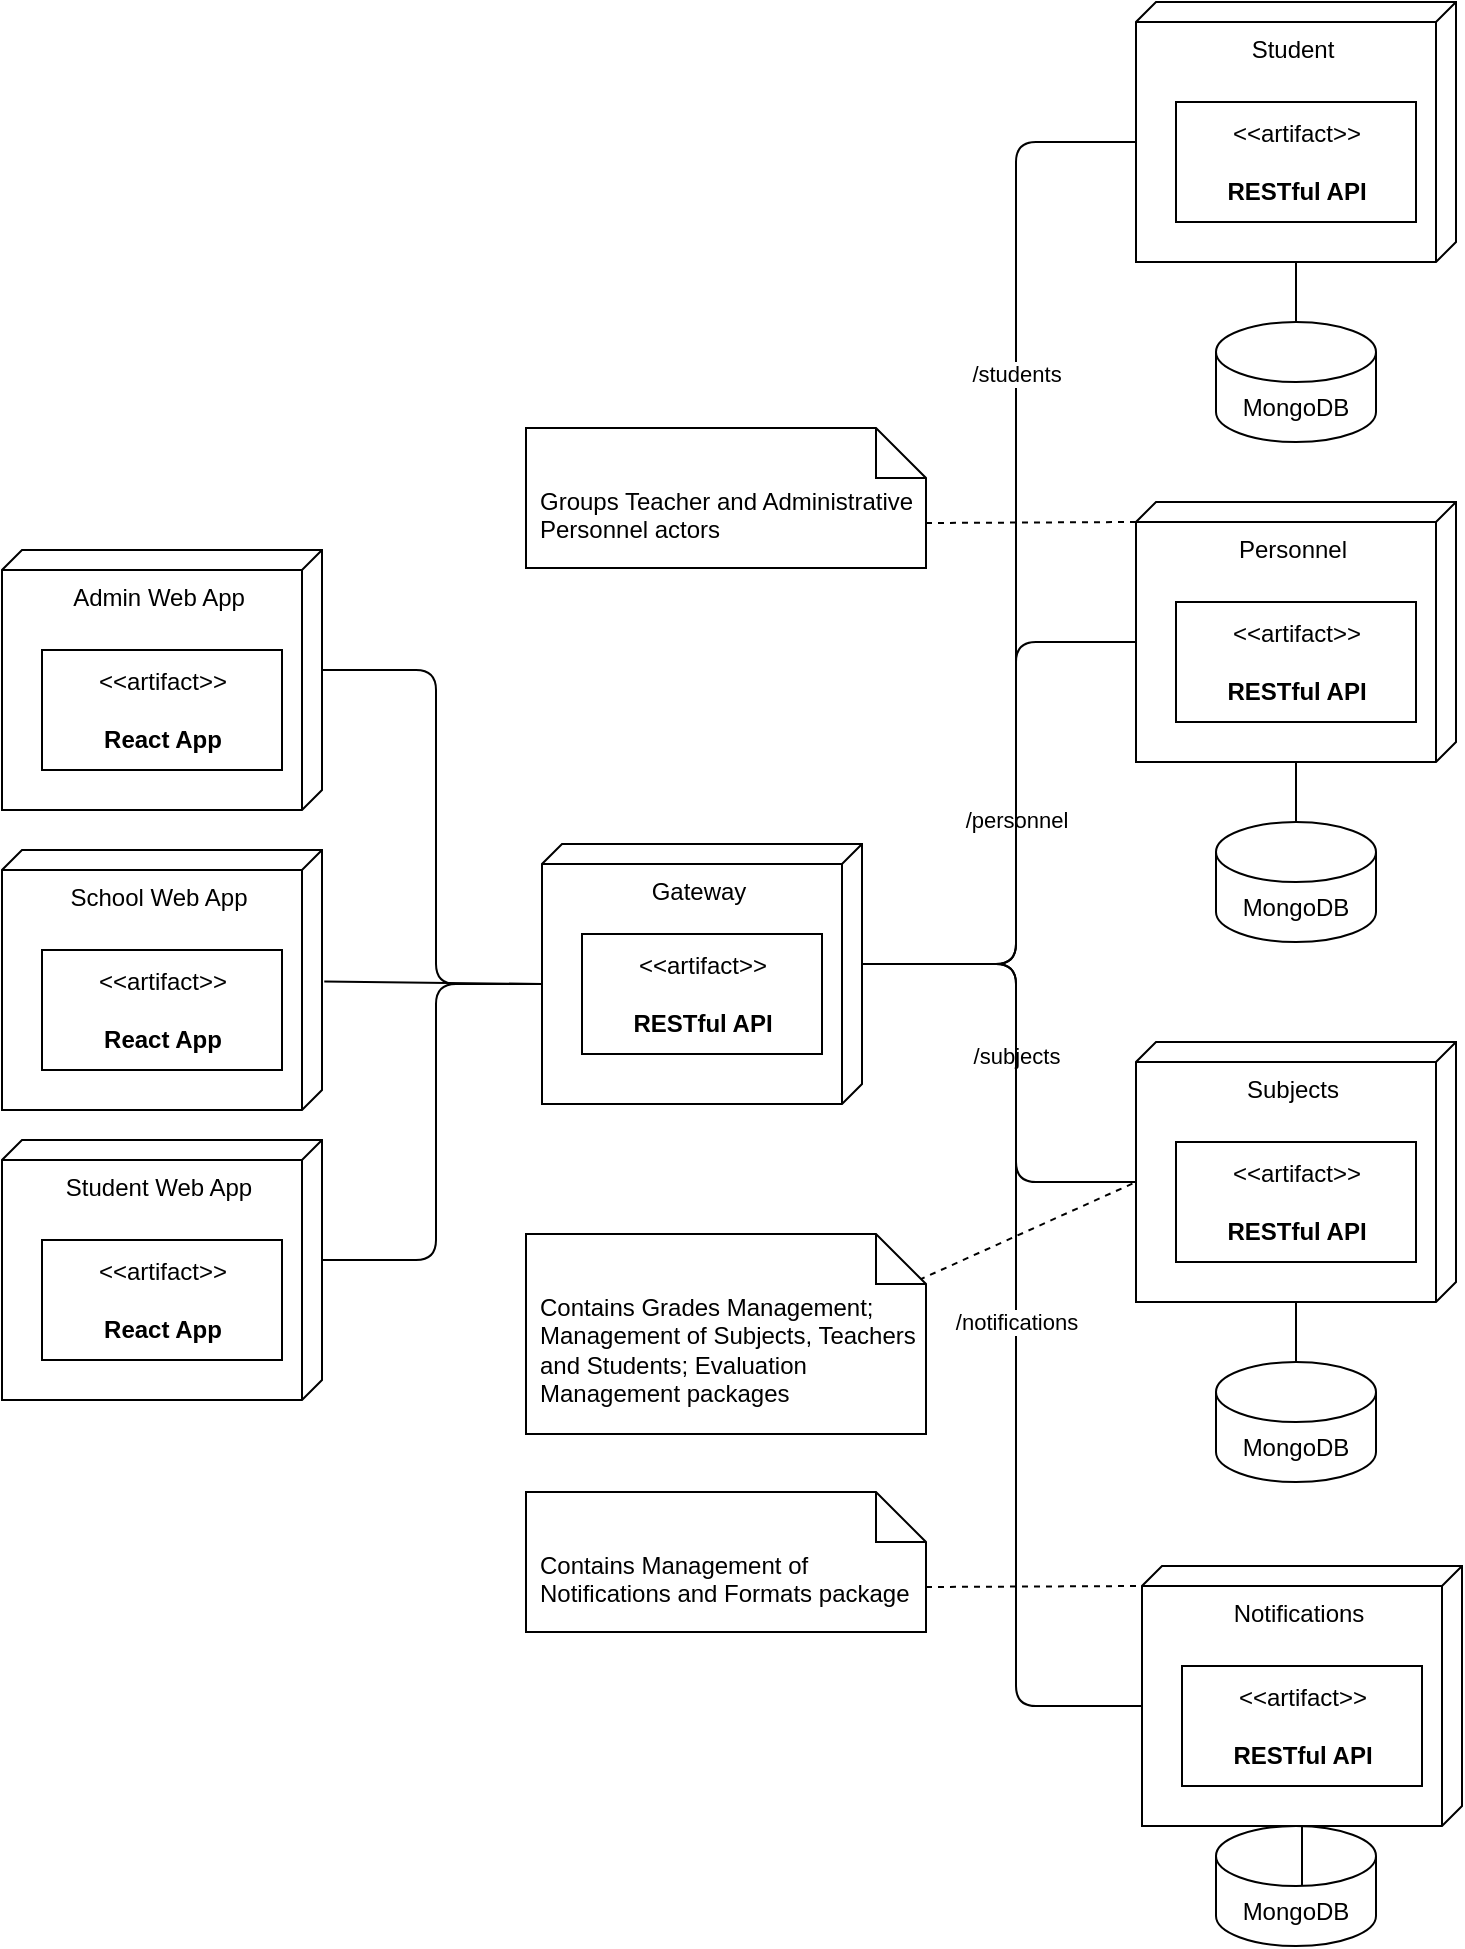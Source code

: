 <mxfile>
    <diagram id="LMq2UV9fvD7WIYkg8hmm" name="Deployment Diagram">
        <mxGraphModel dx="997" dy="607" grid="1" gridSize="10" guides="1" tooltips="1" connect="1" arrows="1" fold="1" page="1" pageScale="1" pageWidth="850" pageHeight="1100" math="0" shadow="0">
            <root>
                <mxCell id="0"/>
                <mxCell id="1" parent="0"/>
                <mxCell id="64" value="" style="group" parent="1" vertex="1" connectable="0">
                    <mxGeometry x="630" y="64" width="160" height="220" as="geometry"/>
                </mxCell>
                <mxCell id="20" value="" style="group" parent="64" vertex="1" connectable="0">
                    <mxGeometry width="160" height="130" as="geometry"/>
                </mxCell>
                <mxCell id="9" value="Student" style="verticalAlign=top;align=center;shape=cube;size=10;direction=south;fontStyle=0;html=1;boundedLbl=1;spacingLeft=5;container=0;" parent="20" vertex="1">
                    <mxGeometry width="160" height="130" as="geometry"/>
                </mxCell>
                <mxCell id="17" value="&amp;lt;&amp;lt;artifact&amp;gt;&amp;gt;&lt;br&gt;&lt;br&gt;&lt;b&gt;RESTful API&lt;/b&gt;" style="html=1;align=center;verticalAlign=middle;dashed=0;fontSize=12;" parent="20" vertex="1">
                    <mxGeometry x="20" y="50" width="120" height="60" as="geometry"/>
                </mxCell>
                <mxCell id="53" value="MongoDB" style="shape=cylinder3;whiteSpace=wrap;html=1;boundedLbl=1;backgroundOutline=1;size=15;fontSize=12;" parent="64" vertex="1">
                    <mxGeometry x="40" y="160" width="80" height="60" as="geometry"/>
                </mxCell>
                <mxCell id="61" value="" style="edgeStyle=none;html=1;fontSize=12;endArrow=none;endFill=0;" parent="64" source="9" target="53" edge="1">
                    <mxGeometry relative="1" as="geometry"/>
                </mxCell>
                <mxCell id="65" value="" style="group" parent="1" vertex="1" connectable="0">
                    <mxGeometry x="630" y="314" width="160" height="220" as="geometry"/>
                </mxCell>
                <mxCell id="66" value="" style="group" parent="65" vertex="1" connectable="0">
                    <mxGeometry width="160" height="130" as="geometry"/>
                </mxCell>
                <mxCell id="67" value="Personnel" style="verticalAlign=top;align=center;shape=cube;size=10;direction=south;fontStyle=0;html=1;boundedLbl=1;spacingLeft=5;container=0;" parent="66" vertex="1">
                    <mxGeometry width="160" height="130" as="geometry"/>
                </mxCell>
                <mxCell id="68" value="&amp;lt;&amp;lt;artifact&amp;gt;&amp;gt;&lt;br&gt;&lt;br&gt;&lt;b&gt;RESTful API&lt;/b&gt;" style="html=1;align=center;verticalAlign=middle;dashed=0;fontSize=12;" parent="66" vertex="1">
                    <mxGeometry x="20" y="50" width="120" height="60" as="geometry"/>
                </mxCell>
                <mxCell id="69" value="MongoDB" style="shape=cylinder3;whiteSpace=wrap;html=1;boundedLbl=1;backgroundOutline=1;size=15;fontSize=12;" parent="65" vertex="1">
                    <mxGeometry x="40" y="160" width="80" height="60" as="geometry"/>
                </mxCell>
                <mxCell id="70" value="" style="edgeStyle=none;html=1;fontSize=12;endArrow=none;endFill=0;" parent="65" source="67" target="69" edge="1">
                    <mxGeometry relative="1" as="geometry"/>
                </mxCell>
                <mxCell id="71" value="" style="group" parent="1" vertex="1" connectable="0">
                    <mxGeometry x="630" y="584" width="160" height="220" as="geometry"/>
                </mxCell>
                <mxCell id="72" value="" style="group" parent="71" vertex="1" connectable="0">
                    <mxGeometry width="160" height="130" as="geometry"/>
                </mxCell>
                <mxCell id="73" value="Subjects" style="verticalAlign=top;align=center;shape=cube;size=10;direction=south;fontStyle=0;html=1;boundedLbl=1;spacingLeft=5;container=0;" parent="72" vertex="1">
                    <mxGeometry width="160" height="130" as="geometry"/>
                </mxCell>
                <mxCell id="74" value="&amp;lt;&amp;lt;artifact&amp;gt;&amp;gt;&lt;br&gt;&lt;br&gt;&lt;b&gt;RESTful API&lt;/b&gt;" style="html=1;align=center;verticalAlign=middle;dashed=0;fontSize=12;" parent="72" vertex="1">
                    <mxGeometry x="20" y="50" width="120" height="60" as="geometry"/>
                </mxCell>
                <mxCell id="75" value="MongoDB" style="shape=cylinder3;whiteSpace=wrap;html=1;boundedLbl=1;backgroundOutline=1;size=15;fontSize=12;" parent="71" vertex="1">
                    <mxGeometry x="40" y="160" width="80" height="60" as="geometry"/>
                </mxCell>
                <mxCell id="76" value="" style="edgeStyle=none;html=1;fontSize=12;endArrow=none;endFill=0;" parent="71" source="73" target="75" edge="1">
                    <mxGeometry relative="1" as="geometry"/>
                </mxCell>
                <mxCell id="77" value="" style="group" parent="1" vertex="1" connectable="0">
                    <mxGeometry x="630" y="816" width="160" height="220" as="geometry"/>
                </mxCell>
                <mxCell id="78" value="" style="group" parent="77" vertex="1" connectable="0">
                    <mxGeometry x="3" y="30" width="160" height="130" as="geometry"/>
                </mxCell>
                <mxCell id="79" value="Notifications" style="verticalAlign=top;align=center;shape=cube;size=10;direction=south;fontStyle=0;html=1;boundedLbl=1;spacingLeft=5;container=0;" parent="78" vertex="1">
                    <mxGeometry width="160" height="130" as="geometry"/>
                </mxCell>
                <mxCell id="80" value="&amp;lt;&amp;lt;artifact&amp;gt;&amp;gt;&lt;br&gt;&lt;br&gt;&lt;b&gt;RESTful API&lt;/b&gt;" style="html=1;align=center;verticalAlign=middle;dashed=0;fontSize=12;" parent="78" vertex="1">
                    <mxGeometry x="20" y="50" width="120" height="60" as="geometry"/>
                </mxCell>
                <mxCell id="81" value="MongoDB" style="shape=cylinder3;whiteSpace=wrap;html=1;boundedLbl=1;backgroundOutline=1;size=15;fontSize=12;" parent="77" vertex="1">
                    <mxGeometry x="40" y="160" width="80" height="60" as="geometry"/>
                </mxCell>
                <mxCell id="82" value="" style="edgeStyle=none;html=1;fontSize=12;endArrow=none;endFill=0;" parent="77" source="79" edge="1">
                    <mxGeometry relative="1" as="geometry">
                        <mxPoint x="83" y="190" as="targetPoint"/>
                    </mxGeometry>
                </mxCell>
                <mxCell id="88" value="" style="group" parent="1" vertex="1" connectable="0">
                    <mxGeometry x="63" y="633" width="160" height="130" as="geometry"/>
                </mxCell>
                <mxCell id="89" value="Student Web App" style="verticalAlign=top;align=center;shape=cube;size=10;direction=south;fontStyle=0;html=1;boundedLbl=1;spacingLeft=5;container=0;" parent="88" vertex="1">
                    <mxGeometry width="160" height="130" as="geometry"/>
                </mxCell>
                <mxCell id="90" value="&amp;lt;&amp;lt;artifact&amp;gt;&amp;gt;&lt;br&gt;&lt;br&gt;&lt;b&gt;React App&lt;/b&gt;" style="html=1;align=center;verticalAlign=middle;dashed=0;fontSize=12;" parent="88" vertex="1">
                    <mxGeometry x="20" y="50" width="120" height="60" as="geometry"/>
                </mxCell>
                <mxCell id="94" value="" style="group" parent="1" vertex="1" connectable="0">
                    <mxGeometry x="333" y="485" width="160" height="130" as="geometry"/>
                </mxCell>
                <mxCell id="26" value="Gateway" style="verticalAlign=top;align=center;shape=cube;size=10;direction=south;fontStyle=0;html=1;boundedLbl=1;spacingLeft=5;container=0;" parent="94" vertex="1">
                    <mxGeometry width="160" height="130" as="geometry"/>
                </mxCell>
                <mxCell id="27" value="&amp;lt;&amp;lt;artifact&amp;gt;&amp;gt;&lt;br&gt;&lt;br&gt;&lt;b&gt;RESTful API&lt;/b&gt;" style="html=1;align=center;verticalAlign=middle;dashed=0;fontSize=12;container=0;" parent="94" vertex="1">
                    <mxGeometry x="20" y="45" width="120" height="60" as="geometry"/>
                </mxCell>
                <mxCell id="95" value="" style="group" parent="1" vertex="1" connectable="0">
                    <mxGeometry x="63" y="338" width="160" height="130" as="geometry"/>
                </mxCell>
                <mxCell id="40" value="Admin Web App" style="verticalAlign=top;align=center;shape=cube;size=10;direction=south;fontStyle=0;html=1;boundedLbl=1;spacingLeft=5;container=0;" parent="95" vertex="1">
                    <mxGeometry width="160" height="130" as="geometry"/>
                </mxCell>
                <mxCell id="41" value="&amp;lt;&amp;lt;artifact&amp;gt;&amp;gt;&lt;br&gt;&lt;br&gt;&lt;b&gt;React App&lt;/b&gt;" style="html=1;align=center;verticalAlign=middle;dashed=0;fontSize=12;container=0;" parent="95" vertex="1">
                    <mxGeometry x="20" y="50" width="120" height="60" as="geometry"/>
                </mxCell>
                <mxCell id="112" style="edgeStyle=none;html=1;exitX=0;exitY=0;exitDx=120;exitDy=57.5;exitPerimeter=0;entryX=0;entryY=0;entryDx=70;entryDy=160;entryPerimeter=0;dashed=1;endArrow=none;endFill=0;" parent="1" source="108" target="73" edge="1">
                    <mxGeometry relative="1" as="geometry"/>
                </mxCell>
                <mxCell id="108" value="Contains Grades Management; Management of Subjects, Teachers and Students; Evaluation Management packages" style="shape=note2;boundedLbl=1;whiteSpace=wrap;html=1;size=25;verticalAlign=top;align=left;spacingLeft=7;spacingBottom=0;spacingTop=0;spacing=0;" parent="1" vertex="1">
                    <mxGeometry x="325" y="680" width="200" height="100" as="geometry"/>
                </mxCell>
                <mxCell id="118" style="edgeStyle=none;html=1;exitX=0;exitY=0;exitDx=200;exitDy=47.5;exitPerimeter=0;entryX=0;entryY=0;entryDx=10;entryDy=160;entryPerimeter=0;dashed=1;endArrow=none;endFill=0;" parent="1" source="115" target="79" edge="1">
                    <mxGeometry relative="1" as="geometry"/>
                </mxCell>
                <mxCell id="115" value="Contains Management of Notifications and Formats package" style="shape=note2;boundedLbl=1;whiteSpace=wrap;html=1;size=25;verticalAlign=top;align=left;spacingLeft=7;spacingBottom=0;spacingTop=0;spacing=0;" parent="1" vertex="1">
                    <mxGeometry x="325" y="809" width="200" height="70" as="geometry"/>
                </mxCell>
                <mxCell id="121" style="edgeStyle=none;html=1;exitX=0;exitY=0;exitDx=200;exitDy=47.5;exitPerimeter=0;entryX=0;entryY=0;entryDx=10;entryDy=160;entryPerimeter=0;dashed=1;endArrow=none;endFill=0;" parent="1" source="120" target="67" edge="1">
                    <mxGeometry relative="1" as="geometry"/>
                </mxCell>
                <mxCell id="120" value="Groups Teacher and Administrative Personnel actors" style="shape=note2;boundedLbl=1;whiteSpace=wrap;html=1;size=25;verticalAlign=top;align=left;spacingLeft=7;spacingBottom=0;spacingTop=0;spacing=0;" parent="1" vertex="1">
                    <mxGeometry x="325" y="277" width="200" height="70" as="geometry"/>
                </mxCell>
                <mxCell id="122" value="" style="group" parent="1" vertex="1" connectable="0">
                    <mxGeometry x="63" y="488" width="160" height="130" as="geometry"/>
                </mxCell>
                <mxCell id="123" value="School Web App" style="verticalAlign=top;align=center;shape=cube;size=10;direction=south;fontStyle=0;html=1;boundedLbl=1;spacingLeft=5;container=0;" parent="122" vertex="1">
                    <mxGeometry width="160" height="130" as="geometry"/>
                </mxCell>
                <mxCell id="124" value="&amp;lt;&amp;lt;artifact&amp;gt;&amp;gt;&lt;br&gt;&lt;br&gt;&lt;b&gt;React App&lt;/b&gt;" style="html=1;align=center;verticalAlign=middle;dashed=0;fontSize=12;container=0;" parent="122" vertex="1">
                    <mxGeometry x="20" y="50" width="120" height="60" as="geometry"/>
                </mxCell>
                <mxCell id="126" style="edgeStyle=none;html=1;exitX=0.506;exitY=-0.007;exitDx=0;exitDy=0;exitPerimeter=0;entryX=0;entryY=0;entryDx=70;entryDy=160;entryPerimeter=0;endArrow=none;endFill=0;" parent="1" source="123" target="26" edge="1">
                    <mxGeometry relative="1" as="geometry"/>
                </mxCell>
                <mxCell id="127" style="edgeStyle=none;html=1;exitX=0;exitY=0;exitDx=60;exitDy=0;exitPerimeter=0;entryX=0;entryY=0;entryDx=70;entryDy=160;entryPerimeter=0;endArrow=none;endFill=0;" parent="1" source="40" target="26" edge="1">
                    <mxGeometry relative="1" as="geometry">
                        <Array as="points">
                            <mxPoint x="280" y="398"/>
                            <mxPoint x="280" y="555"/>
                        </Array>
                    </mxGeometry>
                </mxCell>
                <mxCell id="128" style="edgeStyle=none;html=1;exitX=0;exitY=0;exitDx=60;exitDy=0;exitPerimeter=0;entryX=0;entryY=0;entryDx=70;entryDy=160;entryPerimeter=0;endArrow=none;endFill=0;" parent="1" source="89" target="26" edge="1">
                    <mxGeometry relative="1" as="geometry">
                        <Array as="points">
                            <mxPoint x="280" y="693"/>
                            <mxPoint x="280" y="555"/>
                        </Array>
                    </mxGeometry>
                </mxCell>
                <mxCell id="129" value="/personnel" style="edgeStyle=none;html=1;exitX=0;exitY=0;exitDx=60;exitDy=0;exitPerimeter=0;entryX=0;entryY=0;entryDx=70;entryDy=160;entryPerimeter=0;endArrow=none;endFill=0;" parent="1" source="26" target="67" edge="1">
                    <mxGeometry relative="1" as="geometry">
                        <Array as="points">
                            <mxPoint x="570" y="545"/>
                            <mxPoint x="570" y="384"/>
                        </Array>
                    </mxGeometry>
                </mxCell>
                <mxCell id="130" value="/subjects" style="edgeStyle=none;html=1;exitX=0;exitY=0;exitDx=60;exitDy=0;exitPerimeter=0;entryX=0;entryY=0;entryDx=70;entryDy=160;entryPerimeter=0;endArrow=none;endFill=0;" parent="1" source="26" target="73" edge="1">
                    <mxGeometry relative="1" as="geometry">
                        <Array as="points">
                            <mxPoint x="570" y="545"/>
                            <mxPoint x="570" y="654"/>
                        </Array>
                    </mxGeometry>
                </mxCell>
                <mxCell id="131" value="/notifications" style="edgeStyle=none;html=1;exitX=0;exitY=0;exitDx=60;exitDy=0;exitPerimeter=0;entryX=0;entryY=0;entryDx=70;entryDy=160;entryPerimeter=0;endArrow=none;endFill=0;" parent="1" source="26" target="79" edge="1">
                    <mxGeometry relative="1" as="geometry">
                        <Array as="points">
                            <mxPoint x="570" y="545"/>
                            <mxPoint x="570" y="916"/>
                        </Array>
                    </mxGeometry>
                </mxCell>
                <mxCell id="132" value="/students" style="edgeStyle=none;html=1;exitX=0;exitY=0;exitDx=60;exitDy=0;exitPerimeter=0;entryX=0;entryY=0;entryDx=70;entryDy=160;entryPerimeter=0;endArrow=none;endFill=0;" parent="1" source="26" target="9" edge="1">
                    <mxGeometry x="0.358" relative="1" as="geometry">
                        <Array as="points">
                            <mxPoint x="570" y="545"/>
                            <mxPoint x="570" y="134"/>
                        </Array>
                        <mxPoint as="offset"/>
                    </mxGeometry>
                </mxCell>
            </root>
        </mxGraphModel>
    </diagram>
</mxfile>